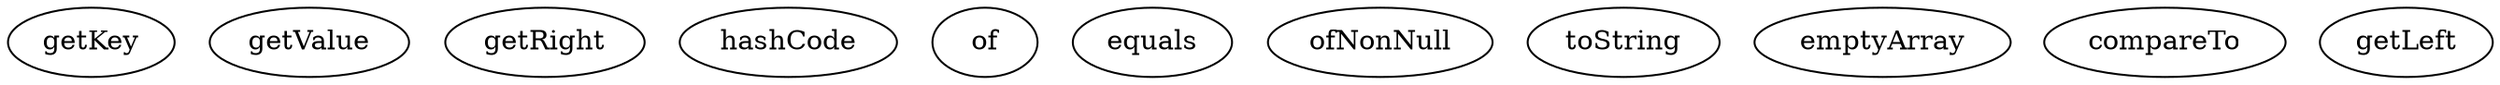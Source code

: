 digraph G {
getKey;
getValue;
getRight;
hashCode;
of;
equals;
ofNonNull;
toString;
emptyArray;
compareTo;
getLeft;
}